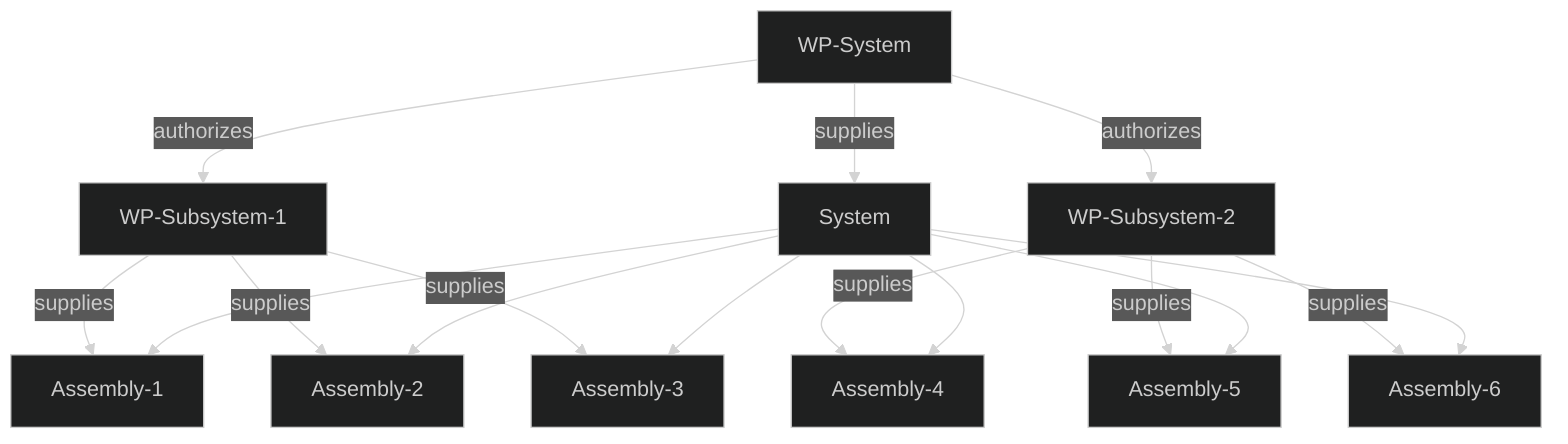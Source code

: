 %%{init: {'theme':'dark'}}%%

flowchart TD
    
    A[WP-System]-- authorizes -->B[WP-Subsystem-1]
    A-- authorizes -->C[WP-Subsystem-2]
    B-- supplies -->B1[Assembly-1]
    B-- supplies -->B2[Assembly-2]
    B-- supplies -->B3[Assembly-3]
    C-- supplies -->C1[Assembly-4]
    C-- supplies -->C2[Assembly-5]
    C-- supplies -->C3[Assembly-6]
    D[System]-->B1
    A-- supplies -->D   
    D-->B2
    D-->B3
    D-->C1
    D-->C2
    D-->C3